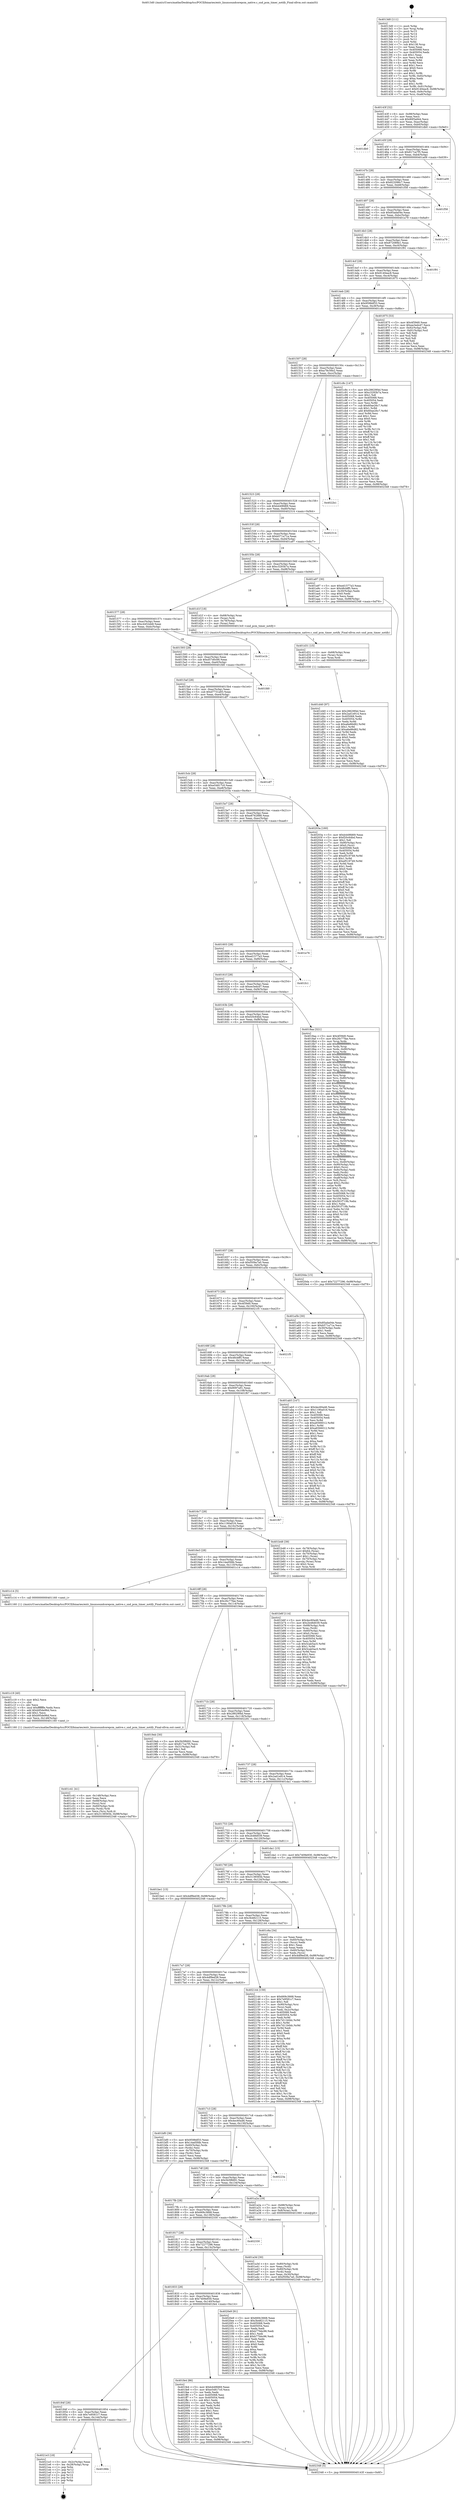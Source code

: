 digraph "0x4013d0" {
  label = "0x4013d0 (/mnt/c/Users/mathe/Desktop/tcc/POCII/binaries/extr_linuxsoundcorepcm_native.c_snd_pcm_timer_notify_Final-ollvm.out::main(0))"
  labelloc = "t"
  node[shape=record]

  Entry [label="",width=0.3,height=0.3,shape=circle,fillcolor=black,style=filled]
  "0x40143f" [label="{
     0x40143f [32]\l
     | [instrs]\l
     &nbsp;&nbsp;0x40143f \<+6\>: mov -0x98(%rbp),%eax\l
     &nbsp;&nbsp;0x401445 \<+2\>: mov %eax,%ecx\l
     &nbsp;&nbsp;0x401447 \<+6\>: sub $0x80f3a944,%ecx\l
     &nbsp;&nbsp;0x40144d \<+6\>: mov %eax,-0xac(%rbp)\l
     &nbsp;&nbsp;0x401453 \<+6\>: mov %ecx,-0xb0(%rbp)\l
     &nbsp;&nbsp;0x401459 \<+6\>: je 0000000000401db0 \<main+0x9e0\>\l
  }"]
  "0x401db0" [label="{
     0x401db0\l
  }", style=dashed]
  "0x40145f" [label="{
     0x40145f [28]\l
     | [instrs]\l
     &nbsp;&nbsp;0x40145f \<+5\>: jmp 0000000000401464 \<main+0x94\>\l
     &nbsp;&nbsp;0x401464 \<+6\>: mov -0xac(%rbp),%eax\l
     &nbsp;&nbsp;0x40146a \<+5\>: sub $0x817ca7f5,%eax\l
     &nbsp;&nbsp;0x40146f \<+6\>: mov %eax,-0xb4(%rbp)\l
     &nbsp;&nbsp;0x401475 \<+6\>: je 0000000000401a09 \<main+0x639\>\l
  }"]
  Exit [label="",width=0.3,height=0.3,shape=circle,fillcolor=black,style=filled,peripheries=2]
  "0x401a09" [label="{
     0x401a09\l
  }", style=dashed]
  "0x40147b" [label="{
     0x40147b [28]\l
     | [instrs]\l
     &nbsp;&nbsp;0x40147b \<+5\>: jmp 0000000000401480 \<main+0xb0\>\l
     &nbsp;&nbsp;0x401480 \<+6\>: mov -0xac(%rbp),%eax\l
     &nbsp;&nbsp;0x401486 \<+5\>: sub $0x822096c7,%eax\l
     &nbsp;&nbsp;0x40148b \<+6\>: mov %eax,-0xb8(%rbp)\l
     &nbsp;&nbsp;0x401491 \<+6\>: je 0000000000401f58 \<main+0xb88\>\l
  }"]
  "0x40186b" [label="{
     0x40186b\l
  }", style=dashed]
  "0x401f58" [label="{
     0x401f58\l
  }", style=dashed]
  "0x401497" [label="{
     0x401497 [28]\l
     | [instrs]\l
     &nbsp;&nbsp;0x401497 \<+5\>: jmp 000000000040149c \<main+0xcc\>\l
     &nbsp;&nbsp;0x40149c \<+6\>: mov -0xac(%rbp),%eax\l
     &nbsp;&nbsp;0x4014a2 \<+5\>: sub $0x85ada04e,%eax\l
     &nbsp;&nbsp;0x4014a7 \<+6\>: mov %eax,-0xbc(%rbp)\l
     &nbsp;&nbsp;0x4014ad \<+6\>: je 0000000000401a79 \<main+0x6a9\>\l
  }"]
  "0x4021e3" [label="{
     0x4021e3 [18]\l
     | [instrs]\l
     &nbsp;&nbsp;0x4021e3 \<+3\>: mov -0x2c(%rbp),%eax\l
     &nbsp;&nbsp;0x4021e6 \<+4\>: lea -0x28(%rbp),%rsp\l
     &nbsp;&nbsp;0x4021ea \<+1\>: pop %rbx\l
     &nbsp;&nbsp;0x4021eb \<+2\>: pop %r12\l
     &nbsp;&nbsp;0x4021ed \<+2\>: pop %r13\l
     &nbsp;&nbsp;0x4021ef \<+2\>: pop %r14\l
     &nbsp;&nbsp;0x4021f1 \<+2\>: pop %r15\l
     &nbsp;&nbsp;0x4021f3 \<+1\>: pop %rbp\l
     &nbsp;&nbsp;0x4021f4 \<+1\>: ret\l
  }"]
  "0x401a79" [label="{
     0x401a79\l
  }", style=dashed]
  "0x4014b3" [label="{
     0x4014b3 [28]\l
     | [instrs]\l
     &nbsp;&nbsp;0x4014b3 \<+5\>: jmp 00000000004014b8 \<main+0xe8\>\l
     &nbsp;&nbsp;0x4014b8 \<+6\>: mov -0xac(%rbp),%eax\l
     &nbsp;&nbsp;0x4014be \<+5\>: sub $0x872089e1,%eax\l
     &nbsp;&nbsp;0x4014c3 \<+6\>: mov %eax,-0xc0(%rbp)\l
     &nbsp;&nbsp;0x4014c9 \<+6\>: je 0000000000401f91 \<main+0xbc1\>\l
  }"]
  "0x40184f" [label="{
     0x40184f [28]\l
     | [instrs]\l
     &nbsp;&nbsp;0x40184f \<+5\>: jmp 0000000000401854 \<main+0x484\>\l
     &nbsp;&nbsp;0x401854 \<+6\>: mov -0xac(%rbp),%eax\l
     &nbsp;&nbsp;0x40185a \<+5\>: sub $0x7e9581c7,%eax\l
     &nbsp;&nbsp;0x40185f \<+6\>: mov %eax,-0x144(%rbp)\l
     &nbsp;&nbsp;0x401865 \<+6\>: je 00000000004021e3 \<main+0xe13\>\l
  }"]
  "0x401f91" [label="{
     0x401f91\l
  }", style=dashed]
  "0x4014cf" [label="{
     0x4014cf [28]\l
     | [instrs]\l
     &nbsp;&nbsp;0x4014cf \<+5\>: jmp 00000000004014d4 \<main+0x104\>\l
     &nbsp;&nbsp;0x4014d4 \<+6\>: mov -0xac(%rbp),%eax\l
     &nbsp;&nbsp;0x4014da \<+5\>: sub $0x9140eac8,%eax\l
     &nbsp;&nbsp;0x4014df \<+6\>: mov %eax,-0xc4(%rbp)\l
     &nbsp;&nbsp;0x4014e5 \<+6\>: je 0000000000401875 \<main+0x4a5\>\l
  }"]
  "0x401fe4" [label="{
     0x401fe4 [86]\l
     | [instrs]\l
     &nbsp;&nbsp;0x401fe4 \<+5\>: mov $0xb449fd69,%eax\l
     &nbsp;&nbsp;0x401fe9 \<+5\>: mov $0xe54817c0,%ecx\l
     &nbsp;&nbsp;0x401fee \<+2\>: xor %edx,%edx\l
     &nbsp;&nbsp;0x401ff0 \<+7\>: mov 0x405068,%esi\l
     &nbsp;&nbsp;0x401ff7 \<+7\>: mov 0x405054,%edi\l
     &nbsp;&nbsp;0x401ffe \<+3\>: sub $0x1,%edx\l
     &nbsp;&nbsp;0x402001 \<+3\>: mov %esi,%r8d\l
     &nbsp;&nbsp;0x402004 \<+3\>: add %edx,%r8d\l
     &nbsp;&nbsp;0x402007 \<+4\>: imul %r8d,%esi\l
     &nbsp;&nbsp;0x40200b \<+3\>: and $0x1,%esi\l
     &nbsp;&nbsp;0x40200e \<+3\>: cmp $0x0,%esi\l
     &nbsp;&nbsp;0x402011 \<+4\>: sete %r9b\l
     &nbsp;&nbsp;0x402015 \<+3\>: cmp $0xa,%edi\l
     &nbsp;&nbsp;0x402018 \<+4\>: setl %r10b\l
     &nbsp;&nbsp;0x40201c \<+3\>: mov %r9b,%r11b\l
     &nbsp;&nbsp;0x40201f \<+3\>: and %r10b,%r11b\l
     &nbsp;&nbsp;0x402022 \<+3\>: xor %r10b,%r9b\l
     &nbsp;&nbsp;0x402025 \<+3\>: or %r9b,%r11b\l
     &nbsp;&nbsp;0x402028 \<+4\>: test $0x1,%r11b\l
     &nbsp;&nbsp;0x40202c \<+3\>: cmovne %ecx,%eax\l
     &nbsp;&nbsp;0x40202f \<+6\>: mov %eax,-0x98(%rbp)\l
     &nbsp;&nbsp;0x402035 \<+5\>: jmp 0000000000402348 \<main+0xf78\>\l
  }"]
  "0x401875" [label="{
     0x401875 [53]\l
     | [instrs]\l
     &nbsp;&nbsp;0x401875 \<+5\>: mov $0x4f39d0,%eax\l
     &nbsp;&nbsp;0x40187a \<+5\>: mov $0xee3edcd7,%ecx\l
     &nbsp;&nbsp;0x40187f \<+6\>: mov -0x92(%rbp),%dl\l
     &nbsp;&nbsp;0x401885 \<+7\>: mov -0x91(%rbp),%sil\l
     &nbsp;&nbsp;0x40188c \<+3\>: mov %dl,%dil\l
     &nbsp;&nbsp;0x40188f \<+3\>: and %sil,%dil\l
     &nbsp;&nbsp;0x401892 \<+3\>: xor %sil,%dl\l
     &nbsp;&nbsp;0x401895 \<+3\>: or %dl,%dil\l
     &nbsp;&nbsp;0x401898 \<+4\>: test $0x1,%dil\l
     &nbsp;&nbsp;0x40189c \<+3\>: cmovne %ecx,%eax\l
     &nbsp;&nbsp;0x40189f \<+6\>: mov %eax,-0x98(%rbp)\l
     &nbsp;&nbsp;0x4018a5 \<+5\>: jmp 0000000000402348 \<main+0xf78\>\l
  }"]
  "0x4014eb" [label="{
     0x4014eb [28]\l
     | [instrs]\l
     &nbsp;&nbsp;0x4014eb \<+5\>: jmp 00000000004014f0 \<main+0x120\>\l
     &nbsp;&nbsp;0x4014f0 \<+6\>: mov -0xac(%rbp),%eax\l
     &nbsp;&nbsp;0x4014f6 \<+5\>: sub $0x9598df33,%eax\l
     &nbsp;&nbsp;0x4014fb \<+6\>: mov %eax,-0xc8(%rbp)\l
     &nbsp;&nbsp;0x401501 \<+6\>: je 0000000000401c8c \<main+0x8bc\>\l
  }"]
  "0x402348" [label="{
     0x402348 [5]\l
     | [instrs]\l
     &nbsp;&nbsp;0x402348 \<+5\>: jmp 000000000040143f \<main+0x6f\>\l
  }"]
  "0x4013d0" [label="{
     0x4013d0 [111]\l
     | [instrs]\l
     &nbsp;&nbsp;0x4013d0 \<+1\>: push %rbp\l
     &nbsp;&nbsp;0x4013d1 \<+3\>: mov %rsp,%rbp\l
     &nbsp;&nbsp;0x4013d4 \<+2\>: push %r15\l
     &nbsp;&nbsp;0x4013d6 \<+2\>: push %r14\l
     &nbsp;&nbsp;0x4013d8 \<+2\>: push %r13\l
     &nbsp;&nbsp;0x4013da \<+2\>: push %r12\l
     &nbsp;&nbsp;0x4013dc \<+1\>: push %rbx\l
     &nbsp;&nbsp;0x4013dd \<+7\>: sub $0x138,%rsp\l
     &nbsp;&nbsp;0x4013e4 \<+2\>: xor %eax,%eax\l
     &nbsp;&nbsp;0x4013e6 \<+7\>: mov 0x405068,%ecx\l
     &nbsp;&nbsp;0x4013ed \<+7\>: mov 0x405054,%edx\l
     &nbsp;&nbsp;0x4013f4 \<+3\>: sub $0x1,%eax\l
     &nbsp;&nbsp;0x4013f7 \<+3\>: mov %ecx,%r8d\l
     &nbsp;&nbsp;0x4013fa \<+3\>: add %eax,%r8d\l
     &nbsp;&nbsp;0x4013fd \<+4\>: imul %r8d,%ecx\l
     &nbsp;&nbsp;0x401401 \<+3\>: and $0x1,%ecx\l
     &nbsp;&nbsp;0x401404 \<+3\>: cmp $0x0,%ecx\l
     &nbsp;&nbsp;0x401407 \<+4\>: sete %r9b\l
     &nbsp;&nbsp;0x40140b \<+4\>: and $0x1,%r9b\l
     &nbsp;&nbsp;0x40140f \<+7\>: mov %r9b,-0x92(%rbp)\l
     &nbsp;&nbsp;0x401416 \<+3\>: cmp $0xa,%edx\l
     &nbsp;&nbsp;0x401419 \<+4\>: setl %r9b\l
     &nbsp;&nbsp;0x40141d \<+4\>: and $0x1,%r9b\l
     &nbsp;&nbsp;0x401421 \<+7\>: mov %r9b,-0x91(%rbp)\l
     &nbsp;&nbsp;0x401428 \<+10\>: movl $0x9140eac8,-0x98(%rbp)\l
     &nbsp;&nbsp;0x401432 \<+6\>: mov %edi,-0x9c(%rbp)\l
     &nbsp;&nbsp;0x401438 \<+7\>: mov %rsi,-0xa8(%rbp)\l
  }"]
  "0x401833" [label="{
     0x401833 [28]\l
     | [instrs]\l
     &nbsp;&nbsp;0x401833 \<+5\>: jmp 0000000000401838 \<main+0x468\>\l
     &nbsp;&nbsp;0x401838 \<+6\>: mov -0xac(%rbp),%eax\l
     &nbsp;&nbsp;0x40183e \<+5\>: sub $0x7409e930,%eax\l
     &nbsp;&nbsp;0x401843 \<+6\>: mov %eax,-0x140(%rbp)\l
     &nbsp;&nbsp;0x401849 \<+6\>: je 0000000000401fe4 \<main+0xc14\>\l
  }"]
  "0x401c8c" [label="{
     0x401c8c [147]\l
     | [instrs]\l
     &nbsp;&nbsp;0x401c8c \<+5\>: mov $0x28629f4d,%eax\l
     &nbsp;&nbsp;0x401c91 \<+5\>: mov $0xc3293b7a,%ecx\l
     &nbsp;&nbsp;0x401c96 \<+2\>: mov $0x1,%dl\l
     &nbsp;&nbsp;0x401c98 \<+7\>: mov 0x405068,%esi\l
     &nbsp;&nbsp;0x401c9f \<+7\>: mov 0x405054,%edi\l
     &nbsp;&nbsp;0x401ca6 \<+3\>: mov %esi,%r8d\l
     &nbsp;&nbsp;0x401ca9 \<+7\>: sub $0x60ae26c7,%r8d\l
     &nbsp;&nbsp;0x401cb0 \<+4\>: sub $0x1,%r8d\l
     &nbsp;&nbsp;0x401cb4 \<+7\>: add $0x60ae26c7,%r8d\l
     &nbsp;&nbsp;0x401cbb \<+4\>: imul %r8d,%esi\l
     &nbsp;&nbsp;0x401cbf \<+3\>: and $0x1,%esi\l
     &nbsp;&nbsp;0x401cc2 \<+3\>: cmp $0x0,%esi\l
     &nbsp;&nbsp;0x401cc5 \<+4\>: sete %r9b\l
     &nbsp;&nbsp;0x401cc9 \<+3\>: cmp $0xa,%edi\l
     &nbsp;&nbsp;0x401ccc \<+4\>: setl %r10b\l
     &nbsp;&nbsp;0x401cd0 \<+3\>: mov %r9b,%r11b\l
     &nbsp;&nbsp;0x401cd3 \<+4\>: xor $0xff,%r11b\l
     &nbsp;&nbsp;0x401cd7 \<+3\>: mov %r10b,%bl\l
     &nbsp;&nbsp;0x401cda \<+3\>: xor $0xff,%bl\l
     &nbsp;&nbsp;0x401cdd \<+3\>: xor $0x1,%dl\l
     &nbsp;&nbsp;0x401ce0 \<+3\>: mov %r11b,%r14b\l
     &nbsp;&nbsp;0x401ce3 \<+4\>: and $0xff,%r14b\l
     &nbsp;&nbsp;0x401ce7 \<+3\>: and %dl,%r9b\l
     &nbsp;&nbsp;0x401cea \<+3\>: mov %bl,%r15b\l
     &nbsp;&nbsp;0x401ced \<+4\>: and $0xff,%r15b\l
     &nbsp;&nbsp;0x401cf1 \<+3\>: and %dl,%r10b\l
     &nbsp;&nbsp;0x401cf4 \<+3\>: or %r9b,%r14b\l
     &nbsp;&nbsp;0x401cf7 \<+3\>: or %r10b,%r15b\l
     &nbsp;&nbsp;0x401cfa \<+3\>: xor %r15b,%r14b\l
     &nbsp;&nbsp;0x401cfd \<+3\>: or %bl,%r11b\l
     &nbsp;&nbsp;0x401d00 \<+4\>: xor $0xff,%r11b\l
     &nbsp;&nbsp;0x401d04 \<+3\>: or $0x1,%dl\l
     &nbsp;&nbsp;0x401d07 \<+3\>: and %dl,%r11b\l
     &nbsp;&nbsp;0x401d0a \<+3\>: or %r11b,%r14b\l
     &nbsp;&nbsp;0x401d0d \<+4\>: test $0x1,%r14b\l
     &nbsp;&nbsp;0x401d11 \<+3\>: cmovne %ecx,%eax\l
     &nbsp;&nbsp;0x401d14 \<+6\>: mov %eax,-0x98(%rbp)\l
     &nbsp;&nbsp;0x401d1a \<+5\>: jmp 0000000000402348 \<main+0xf78\>\l
  }"]
  "0x401507" [label="{
     0x401507 [28]\l
     | [instrs]\l
     &nbsp;&nbsp;0x401507 \<+5\>: jmp 000000000040150c \<main+0x13c\>\l
     &nbsp;&nbsp;0x40150c \<+6\>: mov -0xac(%rbp),%eax\l
     &nbsp;&nbsp;0x401512 \<+5\>: sub $0xa78c56e2,%eax\l
     &nbsp;&nbsp;0x401517 \<+6\>: mov %eax,-0xcc(%rbp)\l
     &nbsp;&nbsp;0x40151d \<+6\>: je 00000000004022b1 \<main+0xee1\>\l
  }"]
  "0x4020e9" [label="{
     0x4020e9 [91]\l
     | [instrs]\l
     &nbsp;&nbsp;0x4020e9 \<+5\>: mov $0x669c3668,%eax\l
     &nbsp;&nbsp;0x4020ee \<+5\>: mov $0x3b482115,%ecx\l
     &nbsp;&nbsp;0x4020f3 \<+7\>: mov 0x405068,%edx\l
     &nbsp;&nbsp;0x4020fa \<+7\>: mov 0x405054,%esi\l
     &nbsp;&nbsp;0x402101 \<+2\>: mov %edx,%edi\l
     &nbsp;&nbsp;0x402103 \<+6\>: sub $0xb77bbc96,%edi\l
     &nbsp;&nbsp;0x402109 \<+3\>: sub $0x1,%edi\l
     &nbsp;&nbsp;0x40210c \<+6\>: add $0xb77bbc96,%edi\l
     &nbsp;&nbsp;0x402112 \<+3\>: imul %edi,%edx\l
     &nbsp;&nbsp;0x402115 \<+3\>: and $0x1,%edx\l
     &nbsp;&nbsp;0x402118 \<+3\>: cmp $0x0,%edx\l
     &nbsp;&nbsp;0x40211b \<+4\>: sete %r8b\l
     &nbsp;&nbsp;0x40211f \<+3\>: cmp $0xa,%esi\l
     &nbsp;&nbsp;0x402122 \<+4\>: setl %r9b\l
     &nbsp;&nbsp;0x402126 \<+3\>: mov %r8b,%r10b\l
     &nbsp;&nbsp;0x402129 \<+3\>: and %r9b,%r10b\l
     &nbsp;&nbsp;0x40212c \<+3\>: xor %r9b,%r8b\l
     &nbsp;&nbsp;0x40212f \<+3\>: or %r8b,%r10b\l
     &nbsp;&nbsp;0x402132 \<+4\>: test $0x1,%r10b\l
     &nbsp;&nbsp;0x402136 \<+3\>: cmovne %ecx,%eax\l
     &nbsp;&nbsp;0x402139 \<+6\>: mov %eax,-0x98(%rbp)\l
     &nbsp;&nbsp;0x40213f \<+5\>: jmp 0000000000402348 \<main+0xf78\>\l
  }"]
  "0x4022b1" [label="{
     0x4022b1\l
  }", style=dashed]
  "0x401523" [label="{
     0x401523 [28]\l
     | [instrs]\l
     &nbsp;&nbsp;0x401523 \<+5\>: jmp 0000000000401528 \<main+0x158\>\l
     &nbsp;&nbsp;0x401528 \<+6\>: mov -0xac(%rbp),%eax\l
     &nbsp;&nbsp;0x40152e \<+5\>: sub $0xb449fd69,%eax\l
     &nbsp;&nbsp;0x401533 \<+6\>: mov %eax,-0xd0(%rbp)\l
     &nbsp;&nbsp;0x401539 \<+6\>: je 0000000000402314 \<main+0xf44\>\l
  }"]
  "0x401817" [label="{
     0x401817 [28]\l
     | [instrs]\l
     &nbsp;&nbsp;0x401817 \<+5\>: jmp 000000000040181c \<main+0x44c\>\l
     &nbsp;&nbsp;0x40181c \<+6\>: mov -0xac(%rbp),%eax\l
     &nbsp;&nbsp;0x401822 \<+5\>: sub $0x72277296,%eax\l
     &nbsp;&nbsp;0x401827 \<+6\>: mov %eax,-0x13c(%rbp)\l
     &nbsp;&nbsp;0x40182d \<+6\>: je 00000000004020e9 \<main+0xd19\>\l
  }"]
  "0x402314" [label="{
     0x402314\l
  }", style=dashed]
  "0x40153f" [label="{
     0x40153f [28]\l
     | [instrs]\l
     &nbsp;&nbsp;0x40153f \<+5\>: jmp 0000000000401544 \<main+0x174\>\l
     &nbsp;&nbsp;0x401544 \<+6\>: mov -0xac(%rbp),%eax\l
     &nbsp;&nbsp;0x40154a \<+5\>: sub $0xb571a71a,%eax\l
     &nbsp;&nbsp;0x40154f \<+6\>: mov %eax,-0xd4(%rbp)\l
     &nbsp;&nbsp;0x401555 \<+6\>: je 0000000000401a97 \<main+0x6c7\>\l
  }"]
  "0x402330" [label="{
     0x402330\l
  }", style=dashed]
  "0x401a97" [label="{
     0x401a97 [30]\l
     | [instrs]\l
     &nbsp;&nbsp;0x401a97 \<+5\>: mov $0xed1577a3,%eax\l
     &nbsp;&nbsp;0x401a9c \<+5\>: mov $0x48cbff5,%ecx\l
     &nbsp;&nbsp;0x401aa1 \<+3\>: mov -0x30(%rbp),%edx\l
     &nbsp;&nbsp;0x401aa4 \<+3\>: cmp $0x0,%edx\l
     &nbsp;&nbsp;0x401aa7 \<+3\>: cmove %ecx,%eax\l
     &nbsp;&nbsp;0x401aaa \<+6\>: mov %eax,-0x98(%rbp)\l
     &nbsp;&nbsp;0x401ab0 \<+5\>: jmp 0000000000402348 \<main+0xf78\>\l
  }"]
  "0x40155b" [label="{
     0x40155b [28]\l
     | [instrs]\l
     &nbsp;&nbsp;0x40155b \<+5\>: jmp 0000000000401560 \<main+0x190\>\l
     &nbsp;&nbsp;0x401560 \<+6\>: mov -0xac(%rbp),%eax\l
     &nbsp;&nbsp;0x401566 \<+5\>: sub $0xc3293b7a,%eax\l
     &nbsp;&nbsp;0x40156b \<+6\>: mov %eax,-0xd8(%rbp)\l
     &nbsp;&nbsp;0x401571 \<+6\>: je 0000000000401d1f \<main+0x94f\>\l
  }"]
  "0x401d40" [label="{
     0x401d40 [97]\l
     | [instrs]\l
     &nbsp;&nbsp;0x401d40 \<+5\>: mov $0x28629f4d,%esi\l
     &nbsp;&nbsp;0x401d45 \<+5\>: mov $0x2ad1e914,%ecx\l
     &nbsp;&nbsp;0x401d4a \<+7\>: mov 0x405068,%edx\l
     &nbsp;&nbsp;0x401d51 \<+8\>: mov 0x405054,%r8d\l
     &nbsp;&nbsp;0x401d59 \<+3\>: mov %edx,%r9d\l
     &nbsp;&nbsp;0x401d5c \<+7\>: sub $0xa6e86d82,%r9d\l
     &nbsp;&nbsp;0x401d63 \<+4\>: sub $0x1,%r9d\l
     &nbsp;&nbsp;0x401d67 \<+7\>: add $0xa6e86d82,%r9d\l
     &nbsp;&nbsp;0x401d6e \<+4\>: imul %r9d,%edx\l
     &nbsp;&nbsp;0x401d72 \<+3\>: and $0x1,%edx\l
     &nbsp;&nbsp;0x401d75 \<+3\>: cmp $0x0,%edx\l
     &nbsp;&nbsp;0x401d78 \<+4\>: sete %r10b\l
     &nbsp;&nbsp;0x401d7c \<+4\>: cmp $0xa,%r8d\l
     &nbsp;&nbsp;0x401d80 \<+4\>: setl %r11b\l
     &nbsp;&nbsp;0x401d84 \<+3\>: mov %r10b,%bl\l
     &nbsp;&nbsp;0x401d87 \<+3\>: and %r11b,%bl\l
     &nbsp;&nbsp;0x401d8a \<+3\>: xor %r11b,%r10b\l
     &nbsp;&nbsp;0x401d8d \<+3\>: or %r10b,%bl\l
     &nbsp;&nbsp;0x401d90 \<+3\>: test $0x1,%bl\l
     &nbsp;&nbsp;0x401d93 \<+3\>: cmovne %ecx,%esi\l
     &nbsp;&nbsp;0x401d96 \<+6\>: mov %esi,-0x98(%rbp)\l
     &nbsp;&nbsp;0x401d9c \<+5\>: jmp 0000000000402348 \<main+0xf78\>\l
  }"]
  "0x401d1f" [label="{
     0x401d1f [18]\l
     | [instrs]\l
     &nbsp;&nbsp;0x401d1f \<+4\>: mov -0x68(%rbp),%rax\l
     &nbsp;&nbsp;0x401d23 \<+3\>: mov (%rax),%rdi\l
     &nbsp;&nbsp;0x401d26 \<+4\>: mov -0x78(%rbp),%rax\l
     &nbsp;&nbsp;0x401d2a \<+2\>: mov (%rax),%esi\l
     &nbsp;&nbsp;0x401d2c \<+5\>: call 00000000004013c0 \<snd_pcm_timer_notify\>\l
     | [calls]\l
     &nbsp;&nbsp;0x4013c0 \{1\} (/mnt/c/Users/mathe/Desktop/tcc/POCII/binaries/extr_linuxsoundcorepcm_native.c_snd_pcm_timer_notify_Final-ollvm.out::snd_pcm_timer_notify)\l
  }"]
  "0x401577" [label="{
     0x401577 [28]\l
     | [instrs]\l
     &nbsp;&nbsp;0x401577 \<+5\>: jmp 000000000040157c \<main+0x1ac\>\l
     &nbsp;&nbsp;0x40157c \<+6\>: mov -0xac(%rbp),%eax\l
     &nbsp;&nbsp;0x401582 \<+5\>: sub $0xc4452eb8,%eax\l
     &nbsp;&nbsp;0x401587 \<+6\>: mov %eax,-0xdc(%rbp)\l
     &nbsp;&nbsp;0x40158d \<+6\>: je 0000000000401e1b \<main+0xa4b\>\l
  }"]
  "0x401d31" [label="{
     0x401d31 [15]\l
     | [instrs]\l
     &nbsp;&nbsp;0x401d31 \<+4\>: mov -0x68(%rbp),%rax\l
     &nbsp;&nbsp;0x401d35 \<+3\>: mov (%rax),%rax\l
     &nbsp;&nbsp;0x401d38 \<+3\>: mov %rax,%rdi\l
     &nbsp;&nbsp;0x401d3b \<+5\>: call 0000000000401030 \<free@plt\>\l
     | [calls]\l
     &nbsp;&nbsp;0x401030 \{1\} (unknown)\l
  }"]
  "0x401e1b" [label="{
     0x401e1b\l
  }", style=dashed]
  "0x401593" [label="{
     0x401593 [28]\l
     | [instrs]\l
     &nbsp;&nbsp;0x401593 \<+5\>: jmp 0000000000401598 \<main+0x1c8\>\l
     &nbsp;&nbsp;0x401598 \<+6\>: mov -0xac(%rbp),%eax\l
     &nbsp;&nbsp;0x40159e \<+5\>: sub $0xd57d0c66,%eax\l
     &nbsp;&nbsp;0x4015a3 \<+6\>: mov %eax,-0xe0(%rbp)\l
     &nbsp;&nbsp;0x4015a9 \<+6\>: je 0000000000401fd0 \<main+0xc00\>\l
  }"]
  "0x401c41" [label="{
     0x401c41 [41]\l
     | [instrs]\l
     &nbsp;&nbsp;0x401c41 \<+6\>: mov -0x148(%rbp),%ecx\l
     &nbsp;&nbsp;0x401c47 \<+3\>: imul %eax,%ecx\l
     &nbsp;&nbsp;0x401c4a \<+4\>: mov -0x68(%rbp),%rsi\l
     &nbsp;&nbsp;0x401c4e \<+3\>: mov (%rsi),%rsi\l
     &nbsp;&nbsp;0x401c51 \<+4\>: mov -0x60(%rbp),%rdi\l
     &nbsp;&nbsp;0x401c55 \<+3\>: movslq (%rdi),%rdi\l
     &nbsp;&nbsp;0x401c58 \<+3\>: mov %ecx,(%rsi,%rdi,4)\l
     &nbsp;&nbsp;0x401c5b \<+10\>: movl $0x3138565b,-0x98(%rbp)\l
     &nbsp;&nbsp;0x401c65 \<+5\>: jmp 0000000000402348 \<main+0xf78\>\l
  }"]
  "0x401fd0" [label="{
     0x401fd0\l
  }", style=dashed]
  "0x4015af" [label="{
     0x4015af [28]\l
     | [instrs]\l
     &nbsp;&nbsp;0x4015af \<+5\>: jmp 00000000004015b4 \<main+0x1e4\>\l
     &nbsp;&nbsp;0x4015b4 \<+6\>: mov -0xac(%rbp),%eax\l
     &nbsp;&nbsp;0x4015ba \<+5\>: sub $0xd7731a93,%eax\l
     &nbsp;&nbsp;0x4015bf \<+6\>: mov %eax,-0xe4(%rbp)\l
     &nbsp;&nbsp;0x4015c5 \<+6\>: je 0000000000401df7 \<main+0xa27\>\l
  }"]
  "0x401c19" [label="{
     0x401c19 [40]\l
     | [instrs]\l
     &nbsp;&nbsp;0x401c19 \<+5\>: mov $0x2,%ecx\l
     &nbsp;&nbsp;0x401c1e \<+1\>: cltd\l
     &nbsp;&nbsp;0x401c1f \<+2\>: idiv %ecx\l
     &nbsp;&nbsp;0x401c21 \<+6\>: imul $0xfffffffe,%edx,%ecx\l
     &nbsp;&nbsp;0x401c27 \<+6\>: add $0xb95de96d,%ecx\l
     &nbsp;&nbsp;0x401c2d \<+3\>: add $0x1,%ecx\l
     &nbsp;&nbsp;0x401c30 \<+6\>: sub $0xb95de96d,%ecx\l
     &nbsp;&nbsp;0x401c36 \<+6\>: mov %ecx,-0x148(%rbp)\l
     &nbsp;&nbsp;0x401c3c \<+5\>: call 0000000000401160 \<next_i\>\l
     | [calls]\l
     &nbsp;&nbsp;0x401160 \{1\} (/mnt/c/Users/mathe/Desktop/tcc/POCII/binaries/extr_linuxsoundcorepcm_native.c_snd_pcm_timer_notify_Final-ollvm.out::next_i)\l
  }"]
  "0x401df7" [label="{
     0x401df7\l
  }", style=dashed]
  "0x4015cb" [label="{
     0x4015cb [28]\l
     | [instrs]\l
     &nbsp;&nbsp;0x4015cb \<+5\>: jmp 00000000004015d0 \<main+0x200\>\l
     &nbsp;&nbsp;0x4015d0 \<+6\>: mov -0xac(%rbp),%eax\l
     &nbsp;&nbsp;0x4015d6 \<+5\>: sub $0xe54817c0,%eax\l
     &nbsp;&nbsp;0x4015db \<+6\>: mov %eax,-0xe8(%rbp)\l
     &nbsp;&nbsp;0x4015e1 \<+6\>: je 000000000040203a \<main+0xc6a\>\l
  }"]
  "0x401b6f" [label="{
     0x401b6f [114]\l
     | [instrs]\l
     &nbsp;&nbsp;0x401b6f \<+5\>: mov $0x4ec60a46,%ecx\l
     &nbsp;&nbsp;0x401b74 \<+5\>: mov $0x2b48d039,%edx\l
     &nbsp;&nbsp;0x401b79 \<+4\>: mov -0x68(%rbp),%rdi\l
     &nbsp;&nbsp;0x401b7d \<+3\>: mov %rax,(%rdi)\l
     &nbsp;&nbsp;0x401b80 \<+4\>: mov -0x60(%rbp),%rax\l
     &nbsp;&nbsp;0x401b84 \<+6\>: movl $0x0,(%rax)\l
     &nbsp;&nbsp;0x401b8a \<+7\>: mov 0x405068,%esi\l
     &nbsp;&nbsp;0x401b91 \<+8\>: mov 0x405054,%r8d\l
     &nbsp;&nbsp;0x401b99 \<+3\>: mov %esi,%r9d\l
     &nbsp;&nbsp;0x401b9c \<+7\>: sub $0x5cab5ac5,%r9d\l
     &nbsp;&nbsp;0x401ba3 \<+4\>: sub $0x1,%r9d\l
     &nbsp;&nbsp;0x401ba7 \<+7\>: add $0x5cab5ac5,%r9d\l
     &nbsp;&nbsp;0x401bae \<+4\>: imul %r9d,%esi\l
     &nbsp;&nbsp;0x401bb2 \<+3\>: and $0x1,%esi\l
     &nbsp;&nbsp;0x401bb5 \<+3\>: cmp $0x0,%esi\l
     &nbsp;&nbsp;0x401bb8 \<+4\>: sete %r10b\l
     &nbsp;&nbsp;0x401bbc \<+4\>: cmp $0xa,%r8d\l
     &nbsp;&nbsp;0x401bc0 \<+4\>: setl %r11b\l
     &nbsp;&nbsp;0x401bc4 \<+3\>: mov %r10b,%bl\l
     &nbsp;&nbsp;0x401bc7 \<+3\>: and %r11b,%bl\l
     &nbsp;&nbsp;0x401bca \<+3\>: xor %r11b,%r10b\l
     &nbsp;&nbsp;0x401bcd \<+3\>: or %r10b,%bl\l
     &nbsp;&nbsp;0x401bd0 \<+3\>: test $0x1,%bl\l
     &nbsp;&nbsp;0x401bd3 \<+3\>: cmovne %edx,%ecx\l
     &nbsp;&nbsp;0x401bd6 \<+6\>: mov %ecx,-0x98(%rbp)\l
     &nbsp;&nbsp;0x401bdc \<+5\>: jmp 0000000000402348 \<main+0xf78\>\l
  }"]
  "0x40203a" [label="{
     0x40203a [160]\l
     | [instrs]\l
     &nbsp;&nbsp;0x40203a \<+5\>: mov $0xb449fd69,%eax\l
     &nbsp;&nbsp;0x40203f \<+5\>: mov $0xf20c64bd,%ecx\l
     &nbsp;&nbsp;0x402044 \<+2\>: mov $0x1,%dl\l
     &nbsp;&nbsp;0x402046 \<+7\>: mov -0x90(%rbp),%rsi\l
     &nbsp;&nbsp;0x40204d \<+6\>: movl $0x0,(%rsi)\l
     &nbsp;&nbsp;0x402053 \<+7\>: mov 0x405068,%edi\l
     &nbsp;&nbsp;0x40205a \<+8\>: mov 0x405054,%r8d\l
     &nbsp;&nbsp;0x402062 \<+3\>: mov %edi,%r9d\l
     &nbsp;&nbsp;0x402065 \<+7\>: add $0xef519749,%r9d\l
     &nbsp;&nbsp;0x40206c \<+4\>: sub $0x1,%r9d\l
     &nbsp;&nbsp;0x402070 \<+7\>: sub $0xef519749,%r9d\l
     &nbsp;&nbsp;0x402077 \<+4\>: imul %r9d,%edi\l
     &nbsp;&nbsp;0x40207b \<+3\>: and $0x1,%edi\l
     &nbsp;&nbsp;0x40207e \<+3\>: cmp $0x0,%edi\l
     &nbsp;&nbsp;0x402081 \<+4\>: sete %r10b\l
     &nbsp;&nbsp;0x402085 \<+4\>: cmp $0xa,%r8d\l
     &nbsp;&nbsp;0x402089 \<+4\>: setl %r11b\l
     &nbsp;&nbsp;0x40208d \<+3\>: mov %r10b,%bl\l
     &nbsp;&nbsp;0x402090 \<+3\>: xor $0xff,%bl\l
     &nbsp;&nbsp;0x402093 \<+3\>: mov %r11b,%r14b\l
     &nbsp;&nbsp;0x402096 \<+4\>: xor $0xff,%r14b\l
     &nbsp;&nbsp;0x40209a \<+3\>: xor $0x0,%dl\l
     &nbsp;&nbsp;0x40209d \<+3\>: mov %bl,%r15b\l
     &nbsp;&nbsp;0x4020a0 \<+4\>: and $0x0,%r15b\l
     &nbsp;&nbsp;0x4020a4 \<+3\>: and %dl,%r10b\l
     &nbsp;&nbsp;0x4020a7 \<+3\>: mov %r14b,%r12b\l
     &nbsp;&nbsp;0x4020aa \<+4\>: and $0x0,%r12b\l
     &nbsp;&nbsp;0x4020ae \<+3\>: and %dl,%r11b\l
     &nbsp;&nbsp;0x4020b1 \<+3\>: or %r10b,%r15b\l
     &nbsp;&nbsp;0x4020b4 \<+3\>: or %r11b,%r12b\l
     &nbsp;&nbsp;0x4020b7 \<+3\>: xor %r12b,%r15b\l
     &nbsp;&nbsp;0x4020ba \<+3\>: or %r14b,%bl\l
     &nbsp;&nbsp;0x4020bd \<+3\>: xor $0xff,%bl\l
     &nbsp;&nbsp;0x4020c0 \<+3\>: or $0x0,%dl\l
     &nbsp;&nbsp;0x4020c3 \<+2\>: and %dl,%bl\l
     &nbsp;&nbsp;0x4020c5 \<+3\>: or %bl,%r15b\l
     &nbsp;&nbsp;0x4020c8 \<+4\>: test $0x1,%r15b\l
     &nbsp;&nbsp;0x4020cc \<+3\>: cmovne %ecx,%eax\l
     &nbsp;&nbsp;0x4020cf \<+6\>: mov %eax,-0x98(%rbp)\l
     &nbsp;&nbsp;0x4020d5 \<+5\>: jmp 0000000000402348 \<main+0xf78\>\l
  }"]
  "0x4015e7" [label="{
     0x4015e7 [28]\l
     | [instrs]\l
     &nbsp;&nbsp;0x4015e7 \<+5\>: jmp 00000000004015ec \<main+0x21c\>\l
     &nbsp;&nbsp;0x4015ec \<+6\>: mov -0xac(%rbp),%eax\l
     &nbsp;&nbsp;0x4015f2 \<+5\>: sub $0xe8762888,%eax\l
     &nbsp;&nbsp;0x4015f7 \<+6\>: mov %eax,-0xec(%rbp)\l
     &nbsp;&nbsp;0x4015fd \<+6\>: je 0000000000401e76 \<main+0xaa6\>\l
  }"]
  "0x401a3d" [label="{
     0x401a3d [30]\l
     | [instrs]\l
     &nbsp;&nbsp;0x401a3d \<+4\>: mov -0x80(%rbp),%rdi\l
     &nbsp;&nbsp;0x401a41 \<+2\>: mov %eax,(%rdi)\l
     &nbsp;&nbsp;0x401a43 \<+4\>: mov -0x80(%rbp),%rdi\l
     &nbsp;&nbsp;0x401a47 \<+2\>: mov (%rdi),%eax\l
     &nbsp;&nbsp;0x401a49 \<+3\>: mov %eax,-0x30(%rbp)\l
     &nbsp;&nbsp;0x401a4c \<+10\>: movl $0xf509a7a0,-0x98(%rbp)\l
     &nbsp;&nbsp;0x401a56 \<+5\>: jmp 0000000000402348 \<main+0xf78\>\l
  }"]
  "0x401e76" [label="{
     0x401e76\l
  }", style=dashed]
  "0x401603" [label="{
     0x401603 [28]\l
     | [instrs]\l
     &nbsp;&nbsp;0x401603 \<+5\>: jmp 0000000000401608 \<main+0x238\>\l
     &nbsp;&nbsp;0x401608 \<+6\>: mov -0xac(%rbp),%eax\l
     &nbsp;&nbsp;0x40160e \<+5\>: sub $0xed1577a3,%eax\l
     &nbsp;&nbsp;0x401613 \<+6\>: mov %eax,-0xf0(%rbp)\l
     &nbsp;&nbsp;0x401619 \<+6\>: je 0000000000401fc1 \<main+0xbf1\>\l
  }"]
  "0x4017fb" [label="{
     0x4017fb [28]\l
     | [instrs]\l
     &nbsp;&nbsp;0x4017fb \<+5\>: jmp 0000000000401800 \<main+0x430\>\l
     &nbsp;&nbsp;0x401800 \<+6\>: mov -0xac(%rbp),%eax\l
     &nbsp;&nbsp;0x401806 \<+5\>: sub $0x669c3668,%eax\l
     &nbsp;&nbsp;0x40180b \<+6\>: mov %eax,-0x138(%rbp)\l
     &nbsp;&nbsp;0x401811 \<+6\>: je 0000000000402330 \<main+0xf60\>\l
  }"]
  "0x401fc1" [label="{
     0x401fc1\l
  }", style=dashed]
  "0x40161f" [label="{
     0x40161f [28]\l
     | [instrs]\l
     &nbsp;&nbsp;0x40161f \<+5\>: jmp 0000000000401624 \<main+0x254\>\l
     &nbsp;&nbsp;0x401624 \<+6\>: mov -0xac(%rbp),%eax\l
     &nbsp;&nbsp;0x40162a \<+5\>: sub $0xee3edcd7,%eax\l
     &nbsp;&nbsp;0x40162f \<+6\>: mov %eax,-0xf4(%rbp)\l
     &nbsp;&nbsp;0x401635 \<+6\>: je 00000000004018aa \<main+0x4da\>\l
  }"]
  "0x401a2a" [label="{
     0x401a2a [19]\l
     | [instrs]\l
     &nbsp;&nbsp;0x401a2a \<+7\>: mov -0x88(%rbp),%rax\l
     &nbsp;&nbsp;0x401a31 \<+3\>: mov (%rax),%rax\l
     &nbsp;&nbsp;0x401a34 \<+4\>: mov 0x8(%rax),%rdi\l
     &nbsp;&nbsp;0x401a38 \<+5\>: call 0000000000401060 \<atoi@plt\>\l
     | [calls]\l
     &nbsp;&nbsp;0x401060 \{1\} (unknown)\l
  }"]
  "0x4018aa" [label="{
     0x4018aa [321]\l
     | [instrs]\l
     &nbsp;&nbsp;0x4018aa \<+5\>: mov $0x4f39d0,%eax\l
     &nbsp;&nbsp;0x4018af \<+5\>: mov $0x26c77fae,%ecx\l
     &nbsp;&nbsp;0x4018b4 \<+3\>: mov %rsp,%rdx\l
     &nbsp;&nbsp;0x4018b7 \<+4\>: add $0xfffffffffffffff0,%rdx\l
     &nbsp;&nbsp;0x4018bb \<+3\>: mov %rdx,%rsp\l
     &nbsp;&nbsp;0x4018be \<+7\>: mov %rdx,-0x90(%rbp)\l
     &nbsp;&nbsp;0x4018c5 \<+3\>: mov %rsp,%rdx\l
     &nbsp;&nbsp;0x4018c8 \<+4\>: add $0xfffffffffffffff0,%rdx\l
     &nbsp;&nbsp;0x4018cc \<+3\>: mov %rdx,%rsp\l
     &nbsp;&nbsp;0x4018cf \<+3\>: mov %rsp,%rsi\l
     &nbsp;&nbsp;0x4018d2 \<+4\>: add $0xfffffffffffffff0,%rsi\l
     &nbsp;&nbsp;0x4018d6 \<+3\>: mov %rsi,%rsp\l
     &nbsp;&nbsp;0x4018d9 \<+7\>: mov %rsi,-0x88(%rbp)\l
     &nbsp;&nbsp;0x4018e0 \<+3\>: mov %rsp,%rsi\l
     &nbsp;&nbsp;0x4018e3 \<+4\>: add $0xfffffffffffffff0,%rsi\l
     &nbsp;&nbsp;0x4018e7 \<+3\>: mov %rsi,%rsp\l
     &nbsp;&nbsp;0x4018ea \<+4\>: mov %rsi,-0x80(%rbp)\l
     &nbsp;&nbsp;0x4018ee \<+3\>: mov %rsp,%rsi\l
     &nbsp;&nbsp;0x4018f1 \<+4\>: add $0xfffffffffffffff0,%rsi\l
     &nbsp;&nbsp;0x4018f5 \<+3\>: mov %rsi,%rsp\l
     &nbsp;&nbsp;0x4018f8 \<+4\>: mov %rsi,-0x78(%rbp)\l
     &nbsp;&nbsp;0x4018fc \<+3\>: mov %rsp,%rsi\l
     &nbsp;&nbsp;0x4018ff \<+4\>: add $0xfffffffffffffff0,%rsi\l
     &nbsp;&nbsp;0x401903 \<+3\>: mov %rsi,%rsp\l
     &nbsp;&nbsp;0x401906 \<+4\>: mov %rsi,-0x70(%rbp)\l
     &nbsp;&nbsp;0x40190a \<+3\>: mov %rsp,%rsi\l
     &nbsp;&nbsp;0x40190d \<+4\>: add $0xfffffffffffffff0,%rsi\l
     &nbsp;&nbsp;0x401911 \<+3\>: mov %rsi,%rsp\l
     &nbsp;&nbsp;0x401914 \<+4\>: mov %rsi,-0x68(%rbp)\l
     &nbsp;&nbsp;0x401918 \<+3\>: mov %rsp,%rsi\l
     &nbsp;&nbsp;0x40191b \<+4\>: add $0xfffffffffffffff0,%rsi\l
     &nbsp;&nbsp;0x40191f \<+3\>: mov %rsi,%rsp\l
     &nbsp;&nbsp;0x401922 \<+4\>: mov %rsi,-0x60(%rbp)\l
     &nbsp;&nbsp;0x401926 \<+3\>: mov %rsp,%rsi\l
     &nbsp;&nbsp;0x401929 \<+4\>: add $0xfffffffffffffff0,%rsi\l
     &nbsp;&nbsp;0x40192d \<+3\>: mov %rsi,%rsp\l
     &nbsp;&nbsp;0x401930 \<+4\>: mov %rsi,-0x58(%rbp)\l
     &nbsp;&nbsp;0x401934 \<+3\>: mov %rsp,%rsi\l
     &nbsp;&nbsp;0x401937 \<+4\>: add $0xfffffffffffffff0,%rsi\l
     &nbsp;&nbsp;0x40193b \<+3\>: mov %rsi,%rsp\l
     &nbsp;&nbsp;0x40193e \<+4\>: mov %rsi,-0x50(%rbp)\l
     &nbsp;&nbsp;0x401942 \<+3\>: mov %rsp,%rsi\l
     &nbsp;&nbsp;0x401945 \<+4\>: add $0xfffffffffffffff0,%rsi\l
     &nbsp;&nbsp;0x401949 \<+3\>: mov %rsi,%rsp\l
     &nbsp;&nbsp;0x40194c \<+4\>: mov %rsi,-0x48(%rbp)\l
     &nbsp;&nbsp;0x401950 \<+3\>: mov %rsp,%rsi\l
     &nbsp;&nbsp;0x401953 \<+4\>: add $0xfffffffffffffff0,%rsi\l
     &nbsp;&nbsp;0x401957 \<+3\>: mov %rsi,%rsp\l
     &nbsp;&nbsp;0x40195a \<+4\>: mov %rsi,-0x40(%rbp)\l
     &nbsp;&nbsp;0x40195e \<+7\>: mov -0x90(%rbp),%rsi\l
     &nbsp;&nbsp;0x401965 \<+6\>: movl $0x0,(%rsi)\l
     &nbsp;&nbsp;0x40196b \<+6\>: mov -0x9c(%rbp),%edi\l
     &nbsp;&nbsp;0x401971 \<+2\>: mov %edi,(%rdx)\l
     &nbsp;&nbsp;0x401973 \<+7\>: mov -0x88(%rbp),%rsi\l
     &nbsp;&nbsp;0x40197a \<+7\>: mov -0xa8(%rbp),%r8\l
     &nbsp;&nbsp;0x401981 \<+3\>: mov %r8,(%rsi)\l
     &nbsp;&nbsp;0x401984 \<+3\>: cmpl $0x2,(%rdx)\l
     &nbsp;&nbsp;0x401987 \<+4\>: setne %r9b\l
     &nbsp;&nbsp;0x40198b \<+4\>: and $0x1,%r9b\l
     &nbsp;&nbsp;0x40198f \<+4\>: mov %r9b,-0x31(%rbp)\l
     &nbsp;&nbsp;0x401993 \<+8\>: mov 0x405068,%r10d\l
     &nbsp;&nbsp;0x40199b \<+8\>: mov 0x405054,%r11d\l
     &nbsp;&nbsp;0x4019a3 \<+3\>: mov %r10d,%ebx\l
     &nbsp;&nbsp;0x4019a6 \<+6\>: add $0x591f719b,%ebx\l
     &nbsp;&nbsp;0x4019ac \<+3\>: sub $0x1,%ebx\l
     &nbsp;&nbsp;0x4019af \<+6\>: sub $0x591f719b,%ebx\l
     &nbsp;&nbsp;0x4019b5 \<+4\>: imul %ebx,%r10d\l
     &nbsp;&nbsp;0x4019b9 \<+4\>: and $0x1,%r10d\l
     &nbsp;&nbsp;0x4019bd \<+4\>: cmp $0x0,%r10d\l
     &nbsp;&nbsp;0x4019c1 \<+4\>: sete %r9b\l
     &nbsp;&nbsp;0x4019c5 \<+4\>: cmp $0xa,%r11d\l
     &nbsp;&nbsp;0x4019c9 \<+4\>: setl %r14b\l
     &nbsp;&nbsp;0x4019cd \<+3\>: mov %r9b,%r15b\l
     &nbsp;&nbsp;0x4019d0 \<+3\>: and %r14b,%r15b\l
     &nbsp;&nbsp;0x4019d3 \<+3\>: xor %r14b,%r9b\l
     &nbsp;&nbsp;0x4019d6 \<+3\>: or %r9b,%r15b\l
     &nbsp;&nbsp;0x4019d9 \<+4\>: test $0x1,%r15b\l
     &nbsp;&nbsp;0x4019dd \<+3\>: cmovne %ecx,%eax\l
     &nbsp;&nbsp;0x4019e0 \<+6\>: mov %eax,-0x98(%rbp)\l
     &nbsp;&nbsp;0x4019e6 \<+5\>: jmp 0000000000402348 \<main+0xf78\>\l
  }"]
  "0x40163b" [label="{
     0x40163b [28]\l
     | [instrs]\l
     &nbsp;&nbsp;0x40163b \<+5\>: jmp 0000000000401640 \<main+0x270\>\l
     &nbsp;&nbsp;0x401640 \<+6\>: mov -0xac(%rbp),%eax\l
     &nbsp;&nbsp;0x401646 \<+5\>: sub $0xf20c64bd,%eax\l
     &nbsp;&nbsp;0x40164b \<+6\>: mov %eax,-0xf8(%rbp)\l
     &nbsp;&nbsp;0x401651 \<+6\>: je 00000000004020da \<main+0xd0a\>\l
  }"]
  "0x4017df" [label="{
     0x4017df [28]\l
     | [instrs]\l
     &nbsp;&nbsp;0x4017df \<+5\>: jmp 00000000004017e4 \<main+0x414\>\l
     &nbsp;&nbsp;0x4017e4 \<+6\>: mov -0xac(%rbp),%eax\l
     &nbsp;&nbsp;0x4017ea \<+5\>: sub $0x5b5f6691,%eax\l
     &nbsp;&nbsp;0x4017ef \<+6\>: mov %eax,-0x134(%rbp)\l
     &nbsp;&nbsp;0x4017f5 \<+6\>: je 0000000000401a2a \<main+0x65a\>\l
  }"]
  "0x40223a" [label="{
     0x40223a\l
  }", style=dashed]
  "0x4020da" [label="{
     0x4020da [15]\l
     | [instrs]\l
     &nbsp;&nbsp;0x4020da \<+10\>: movl $0x72277296,-0x98(%rbp)\l
     &nbsp;&nbsp;0x4020e4 \<+5\>: jmp 0000000000402348 \<main+0xf78\>\l
  }"]
  "0x401657" [label="{
     0x401657 [28]\l
     | [instrs]\l
     &nbsp;&nbsp;0x401657 \<+5\>: jmp 000000000040165c \<main+0x28c\>\l
     &nbsp;&nbsp;0x40165c \<+6\>: mov -0xac(%rbp),%eax\l
     &nbsp;&nbsp;0x401662 \<+5\>: sub $0xf509a7a0,%eax\l
     &nbsp;&nbsp;0x401667 \<+6\>: mov %eax,-0xfc(%rbp)\l
     &nbsp;&nbsp;0x40166d \<+6\>: je 0000000000401a5b \<main+0x68b\>\l
  }"]
  "0x4017c3" [label="{
     0x4017c3 [28]\l
     | [instrs]\l
     &nbsp;&nbsp;0x4017c3 \<+5\>: jmp 00000000004017c8 \<main+0x3f8\>\l
     &nbsp;&nbsp;0x4017c8 \<+6\>: mov -0xac(%rbp),%eax\l
     &nbsp;&nbsp;0x4017ce \<+5\>: sub $0x4ec60a46,%eax\l
     &nbsp;&nbsp;0x4017d3 \<+6\>: mov %eax,-0x130(%rbp)\l
     &nbsp;&nbsp;0x4017d9 \<+6\>: je 000000000040223a \<main+0xe6a\>\l
  }"]
  "0x401a5b" [label="{
     0x401a5b [30]\l
     | [instrs]\l
     &nbsp;&nbsp;0x401a5b \<+5\>: mov $0x85ada04e,%eax\l
     &nbsp;&nbsp;0x401a60 \<+5\>: mov $0xb571a71a,%ecx\l
     &nbsp;&nbsp;0x401a65 \<+3\>: mov -0x30(%rbp),%edx\l
     &nbsp;&nbsp;0x401a68 \<+3\>: cmp $0x1,%edx\l
     &nbsp;&nbsp;0x401a6b \<+3\>: cmovl %ecx,%eax\l
     &nbsp;&nbsp;0x401a6e \<+6\>: mov %eax,-0x98(%rbp)\l
     &nbsp;&nbsp;0x401a74 \<+5\>: jmp 0000000000402348 \<main+0xf78\>\l
  }"]
  "0x401673" [label="{
     0x401673 [28]\l
     | [instrs]\l
     &nbsp;&nbsp;0x401673 \<+5\>: jmp 0000000000401678 \<main+0x2a8\>\l
     &nbsp;&nbsp;0x401678 \<+6\>: mov -0xac(%rbp),%eax\l
     &nbsp;&nbsp;0x40167e \<+5\>: sub $0x4f39d0,%eax\l
     &nbsp;&nbsp;0x401683 \<+6\>: mov %eax,-0x100(%rbp)\l
     &nbsp;&nbsp;0x401689 \<+6\>: je 00000000004021f5 \<main+0xe25\>\l
  }"]
  "0x401bf0" [label="{
     0x401bf0 [36]\l
     | [instrs]\l
     &nbsp;&nbsp;0x401bf0 \<+5\>: mov $0x9598df33,%eax\l
     &nbsp;&nbsp;0x401bf5 \<+5\>: mov $0x14ad5fdb,%ecx\l
     &nbsp;&nbsp;0x401bfa \<+4\>: mov -0x60(%rbp),%rdx\l
     &nbsp;&nbsp;0x401bfe \<+2\>: mov (%rdx),%esi\l
     &nbsp;&nbsp;0x401c00 \<+4\>: mov -0x70(%rbp),%rdx\l
     &nbsp;&nbsp;0x401c04 \<+2\>: cmp (%rdx),%esi\l
     &nbsp;&nbsp;0x401c06 \<+3\>: cmovl %ecx,%eax\l
     &nbsp;&nbsp;0x401c09 \<+6\>: mov %eax,-0x98(%rbp)\l
     &nbsp;&nbsp;0x401c0f \<+5\>: jmp 0000000000402348 \<main+0xf78\>\l
  }"]
  "0x4021f5" [label="{
     0x4021f5\l
  }", style=dashed]
  "0x40168f" [label="{
     0x40168f [28]\l
     | [instrs]\l
     &nbsp;&nbsp;0x40168f \<+5\>: jmp 0000000000401694 \<main+0x2c4\>\l
     &nbsp;&nbsp;0x401694 \<+6\>: mov -0xac(%rbp),%eax\l
     &nbsp;&nbsp;0x40169a \<+5\>: sub $0x48cbff5,%eax\l
     &nbsp;&nbsp;0x40169f \<+6\>: mov %eax,-0x104(%rbp)\l
     &nbsp;&nbsp;0x4016a5 \<+6\>: je 0000000000401ab5 \<main+0x6e5\>\l
  }"]
  "0x4017a7" [label="{
     0x4017a7 [28]\l
     | [instrs]\l
     &nbsp;&nbsp;0x4017a7 \<+5\>: jmp 00000000004017ac \<main+0x3dc\>\l
     &nbsp;&nbsp;0x4017ac \<+6\>: mov -0xac(%rbp),%eax\l
     &nbsp;&nbsp;0x4017b2 \<+5\>: sub $0x4df9ed38,%eax\l
     &nbsp;&nbsp;0x4017b7 \<+6\>: mov %eax,-0x12c(%rbp)\l
     &nbsp;&nbsp;0x4017bd \<+6\>: je 0000000000401bf0 \<main+0x820\>\l
  }"]
  "0x401ab5" [label="{
     0x401ab5 [147]\l
     | [instrs]\l
     &nbsp;&nbsp;0x401ab5 \<+5\>: mov $0x4ec60a46,%eax\l
     &nbsp;&nbsp;0x401aba \<+5\>: mov $0x1190a016,%ecx\l
     &nbsp;&nbsp;0x401abf \<+2\>: mov $0x1,%dl\l
     &nbsp;&nbsp;0x401ac1 \<+7\>: mov 0x405068,%esi\l
     &nbsp;&nbsp;0x401ac8 \<+7\>: mov 0x405054,%edi\l
     &nbsp;&nbsp;0x401acf \<+3\>: mov %esi,%r8d\l
     &nbsp;&nbsp;0x401ad2 \<+7\>: sub $0xa6566012,%r8d\l
     &nbsp;&nbsp;0x401ad9 \<+4\>: sub $0x1,%r8d\l
     &nbsp;&nbsp;0x401add \<+7\>: add $0xa6566012,%r8d\l
     &nbsp;&nbsp;0x401ae4 \<+4\>: imul %r8d,%esi\l
     &nbsp;&nbsp;0x401ae8 \<+3\>: and $0x1,%esi\l
     &nbsp;&nbsp;0x401aeb \<+3\>: cmp $0x0,%esi\l
     &nbsp;&nbsp;0x401aee \<+4\>: sete %r9b\l
     &nbsp;&nbsp;0x401af2 \<+3\>: cmp $0xa,%edi\l
     &nbsp;&nbsp;0x401af5 \<+4\>: setl %r10b\l
     &nbsp;&nbsp;0x401af9 \<+3\>: mov %r9b,%r11b\l
     &nbsp;&nbsp;0x401afc \<+4\>: xor $0xff,%r11b\l
     &nbsp;&nbsp;0x401b00 \<+3\>: mov %r10b,%bl\l
     &nbsp;&nbsp;0x401b03 \<+3\>: xor $0xff,%bl\l
     &nbsp;&nbsp;0x401b06 \<+3\>: xor $0x0,%dl\l
     &nbsp;&nbsp;0x401b09 \<+3\>: mov %r11b,%r14b\l
     &nbsp;&nbsp;0x401b0c \<+4\>: and $0x0,%r14b\l
     &nbsp;&nbsp;0x401b10 \<+3\>: and %dl,%r9b\l
     &nbsp;&nbsp;0x401b13 \<+3\>: mov %bl,%r15b\l
     &nbsp;&nbsp;0x401b16 \<+4\>: and $0x0,%r15b\l
     &nbsp;&nbsp;0x401b1a \<+3\>: and %dl,%r10b\l
     &nbsp;&nbsp;0x401b1d \<+3\>: or %r9b,%r14b\l
     &nbsp;&nbsp;0x401b20 \<+3\>: or %r10b,%r15b\l
     &nbsp;&nbsp;0x401b23 \<+3\>: xor %r15b,%r14b\l
     &nbsp;&nbsp;0x401b26 \<+3\>: or %bl,%r11b\l
     &nbsp;&nbsp;0x401b29 \<+4\>: xor $0xff,%r11b\l
     &nbsp;&nbsp;0x401b2d \<+3\>: or $0x0,%dl\l
     &nbsp;&nbsp;0x401b30 \<+3\>: and %dl,%r11b\l
     &nbsp;&nbsp;0x401b33 \<+3\>: or %r11b,%r14b\l
     &nbsp;&nbsp;0x401b36 \<+4\>: test $0x1,%r14b\l
     &nbsp;&nbsp;0x401b3a \<+3\>: cmovne %ecx,%eax\l
     &nbsp;&nbsp;0x401b3d \<+6\>: mov %eax,-0x98(%rbp)\l
     &nbsp;&nbsp;0x401b43 \<+5\>: jmp 0000000000402348 \<main+0xf78\>\l
  }"]
  "0x4016ab" [label="{
     0x4016ab [28]\l
     | [instrs]\l
     &nbsp;&nbsp;0x4016ab \<+5\>: jmp 00000000004016b0 \<main+0x2e0\>\l
     &nbsp;&nbsp;0x4016b0 \<+6\>: mov -0xac(%rbp),%eax\l
     &nbsp;&nbsp;0x4016b6 \<+5\>: sub $0x9097a91,%eax\l
     &nbsp;&nbsp;0x4016bb \<+6\>: mov %eax,-0x108(%rbp)\l
     &nbsp;&nbsp;0x4016c1 \<+6\>: je 0000000000401f67 \<main+0xb97\>\l
  }"]
  "0x402144" [label="{
     0x402144 [159]\l
     | [instrs]\l
     &nbsp;&nbsp;0x402144 \<+5\>: mov $0x669c3668,%eax\l
     &nbsp;&nbsp;0x402149 \<+5\>: mov $0x7e9581c7,%ecx\l
     &nbsp;&nbsp;0x40214e \<+2\>: mov $0x1,%dl\l
     &nbsp;&nbsp;0x402150 \<+7\>: mov -0x90(%rbp),%rsi\l
     &nbsp;&nbsp;0x402157 \<+2\>: mov (%rsi),%edi\l
     &nbsp;&nbsp;0x402159 \<+3\>: mov %edi,-0x2c(%rbp)\l
     &nbsp;&nbsp;0x40215c \<+7\>: mov 0x405068,%edi\l
     &nbsp;&nbsp;0x402163 \<+8\>: mov 0x405054,%r8d\l
     &nbsp;&nbsp;0x40216b \<+3\>: mov %edi,%r9d\l
     &nbsp;&nbsp;0x40216e \<+7\>: sub $0x7d11b0dc,%r9d\l
     &nbsp;&nbsp;0x402175 \<+4\>: sub $0x1,%r9d\l
     &nbsp;&nbsp;0x402179 \<+7\>: add $0x7d11b0dc,%r9d\l
     &nbsp;&nbsp;0x402180 \<+4\>: imul %r9d,%edi\l
     &nbsp;&nbsp;0x402184 \<+3\>: and $0x1,%edi\l
     &nbsp;&nbsp;0x402187 \<+3\>: cmp $0x0,%edi\l
     &nbsp;&nbsp;0x40218a \<+4\>: sete %r10b\l
     &nbsp;&nbsp;0x40218e \<+4\>: cmp $0xa,%r8d\l
     &nbsp;&nbsp;0x402192 \<+4\>: setl %r11b\l
     &nbsp;&nbsp;0x402196 \<+3\>: mov %r10b,%bl\l
     &nbsp;&nbsp;0x402199 \<+3\>: xor $0xff,%bl\l
     &nbsp;&nbsp;0x40219c \<+3\>: mov %r11b,%r14b\l
     &nbsp;&nbsp;0x40219f \<+4\>: xor $0xff,%r14b\l
     &nbsp;&nbsp;0x4021a3 \<+3\>: xor $0x1,%dl\l
     &nbsp;&nbsp;0x4021a6 \<+3\>: mov %bl,%r15b\l
     &nbsp;&nbsp;0x4021a9 \<+4\>: and $0xff,%r15b\l
     &nbsp;&nbsp;0x4021ad \<+3\>: and %dl,%r10b\l
     &nbsp;&nbsp;0x4021b0 \<+3\>: mov %r14b,%r12b\l
     &nbsp;&nbsp;0x4021b3 \<+4\>: and $0xff,%r12b\l
     &nbsp;&nbsp;0x4021b7 \<+3\>: and %dl,%r11b\l
     &nbsp;&nbsp;0x4021ba \<+3\>: or %r10b,%r15b\l
     &nbsp;&nbsp;0x4021bd \<+3\>: or %r11b,%r12b\l
     &nbsp;&nbsp;0x4021c0 \<+3\>: xor %r12b,%r15b\l
     &nbsp;&nbsp;0x4021c3 \<+3\>: or %r14b,%bl\l
     &nbsp;&nbsp;0x4021c6 \<+3\>: xor $0xff,%bl\l
     &nbsp;&nbsp;0x4021c9 \<+3\>: or $0x1,%dl\l
     &nbsp;&nbsp;0x4021cc \<+2\>: and %dl,%bl\l
     &nbsp;&nbsp;0x4021ce \<+3\>: or %bl,%r15b\l
     &nbsp;&nbsp;0x4021d1 \<+4\>: test $0x1,%r15b\l
     &nbsp;&nbsp;0x4021d5 \<+3\>: cmovne %ecx,%eax\l
     &nbsp;&nbsp;0x4021d8 \<+6\>: mov %eax,-0x98(%rbp)\l
     &nbsp;&nbsp;0x4021de \<+5\>: jmp 0000000000402348 \<main+0xf78\>\l
  }"]
  "0x401f67" [label="{
     0x401f67\l
  }", style=dashed]
  "0x4016c7" [label="{
     0x4016c7 [28]\l
     | [instrs]\l
     &nbsp;&nbsp;0x4016c7 \<+5\>: jmp 00000000004016cc \<main+0x2fc\>\l
     &nbsp;&nbsp;0x4016cc \<+6\>: mov -0xac(%rbp),%eax\l
     &nbsp;&nbsp;0x4016d2 \<+5\>: sub $0x1190a016,%eax\l
     &nbsp;&nbsp;0x4016d7 \<+6\>: mov %eax,-0x10c(%rbp)\l
     &nbsp;&nbsp;0x4016dd \<+6\>: je 0000000000401b48 \<main+0x778\>\l
  }"]
  "0x40178b" [label="{
     0x40178b [28]\l
     | [instrs]\l
     &nbsp;&nbsp;0x40178b \<+5\>: jmp 0000000000401790 \<main+0x3c0\>\l
     &nbsp;&nbsp;0x401790 \<+6\>: mov -0xac(%rbp),%eax\l
     &nbsp;&nbsp;0x401796 \<+5\>: sub $0x3b482115,%eax\l
     &nbsp;&nbsp;0x40179b \<+6\>: mov %eax,-0x128(%rbp)\l
     &nbsp;&nbsp;0x4017a1 \<+6\>: je 0000000000402144 \<main+0xd74\>\l
  }"]
  "0x401b48" [label="{
     0x401b48 [39]\l
     | [instrs]\l
     &nbsp;&nbsp;0x401b48 \<+4\>: mov -0x78(%rbp),%rax\l
     &nbsp;&nbsp;0x401b4c \<+6\>: movl $0x64,(%rax)\l
     &nbsp;&nbsp;0x401b52 \<+4\>: mov -0x70(%rbp),%rax\l
     &nbsp;&nbsp;0x401b56 \<+6\>: movl $0x1,(%rax)\l
     &nbsp;&nbsp;0x401b5c \<+4\>: mov -0x70(%rbp),%rax\l
     &nbsp;&nbsp;0x401b60 \<+3\>: movslq (%rax),%rax\l
     &nbsp;&nbsp;0x401b63 \<+4\>: shl $0x2,%rax\l
     &nbsp;&nbsp;0x401b67 \<+3\>: mov %rax,%rdi\l
     &nbsp;&nbsp;0x401b6a \<+5\>: call 0000000000401050 \<malloc@plt\>\l
     | [calls]\l
     &nbsp;&nbsp;0x401050 \{1\} (unknown)\l
  }"]
  "0x4016e3" [label="{
     0x4016e3 [28]\l
     | [instrs]\l
     &nbsp;&nbsp;0x4016e3 \<+5\>: jmp 00000000004016e8 \<main+0x318\>\l
     &nbsp;&nbsp;0x4016e8 \<+6\>: mov -0xac(%rbp),%eax\l
     &nbsp;&nbsp;0x4016ee \<+5\>: sub $0x14ad5fdb,%eax\l
     &nbsp;&nbsp;0x4016f3 \<+6\>: mov %eax,-0x110(%rbp)\l
     &nbsp;&nbsp;0x4016f9 \<+6\>: je 0000000000401c14 \<main+0x844\>\l
  }"]
  "0x401c6a" [label="{
     0x401c6a [34]\l
     | [instrs]\l
     &nbsp;&nbsp;0x401c6a \<+2\>: xor %eax,%eax\l
     &nbsp;&nbsp;0x401c6c \<+4\>: mov -0x60(%rbp),%rcx\l
     &nbsp;&nbsp;0x401c70 \<+2\>: mov (%rcx),%edx\l
     &nbsp;&nbsp;0x401c72 \<+3\>: sub $0x1,%eax\l
     &nbsp;&nbsp;0x401c75 \<+2\>: sub %eax,%edx\l
     &nbsp;&nbsp;0x401c77 \<+4\>: mov -0x60(%rbp),%rcx\l
     &nbsp;&nbsp;0x401c7b \<+2\>: mov %edx,(%rcx)\l
     &nbsp;&nbsp;0x401c7d \<+10\>: movl $0x4df9ed38,-0x98(%rbp)\l
     &nbsp;&nbsp;0x401c87 \<+5\>: jmp 0000000000402348 \<main+0xf78\>\l
  }"]
  "0x401c14" [label="{
     0x401c14 [5]\l
     | [instrs]\l
     &nbsp;&nbsp;0x401c14 \<+5\>: call 0000000000401160 \<next_i\>\l
     | [calls]\l
     &nbsp;&nbsp;0x401160 \{1\} (/mnt/c/Users/mathe/Desktop/tcc/POCII/binaries/extr_linuxsoundcorepcm_native.c_snd_pcm_timer_notify_Final-ollvm.out::next_i)\l
  }"]
  "0x4016ff" [label="{
     0x4016ff [28]\l
     | [instrs]\l
     &nbsp;&nbsp;0x4016ff \<+5\>: jmp 0000000000401704 \<main+0x334\>\l
     &nbsp;&nbsp;0x401704 \<+6\>: mov -0xac(%rbp),%eax\l
     &nbsp;&nbsp;0x40170a \<+5\>: sub $0x26c77fae,%eax\l
     &nbsp;&nbsp;0x40170f \<+6\>: mov %eax,-0x114(%rbp)\l
     &nbsp;&nbsp;0x401715 \<+6\>: je 00000000004019eb \<main+0x61b\>\l
  }"]
  "0x40176f" [label="{
     0x40176f [28]\l
     | [instrs]\l
     &nbsp;&nbsp;0x40176f \<+5\>: jmp 0000000000401774 \<main+0x3a4\>\l
     &nbsp;&nbsp;0x401774 \<+6\>: mov -0xac(%rbp),%eax\l
     &nbsp;&nbsp;0x40177a \<+5\>: sub $0x3138565b,%eax\l
     &nbsp;&nbsp;0x40177f \<+6\>: mov %eax,-0x124(%rbp)\l
     &nbsp;&nbsp;0x401785 \<+6\>: je 0000000000401c6a \<main+0x89a\>\l
  }"]
  "0x4019eb" [label="{
     0x4019eb [30]\l
     | [instrs]\l
     &nbsp;&nbsp;0x4019eb \<+5\>: mov $0x5b5f6691,%eax\l
     &nbsp;&nbsp;0x4019f0 \<+5\>: mov $0x817ca7f5,%ecx\l
     &nbsp;&nbsp;0x4019f5 \<+3\>: mov -0x31(%rbp),%dl\l
     &nbsp;&nbsp;0x4019f8 \<+3\>: test $0x1,%dl\l
     &nbsp;&nbsp;0x4019fb \<+3\>: cmovne %ecx,%eax\l
     &nbsp;&nbsp;0x4019fe \<+6\>: mov %eax,-0x98(%rbp)\l
     &nbsp;&nbsp;0x401a04 \<+5\>: jmp 0000000000402348 \<main+0xf78\>\l
  }"]
  "0x40171b" [label="{
     0x40171b [28]\l
     | [instrs]\l
     &nbsp;&nbsp;0x40171b \<+5\>: jmp 0000000000401720 \<main+0x350\>\l
     &nbsp;&nbsp;0x401720 \<+6\>: mov -0xac(%rbp),%eax\l
     &nbsp;&nbsp;0x401726 \<+5\>: sub $0x28629f4d,%eax\l
     &nbsp;&nbsp;0x40172b \<+6\>: mov %eax,-0x118(%rbp)\l
     &nbsp;&nbsp;0x401731 \<+6\>: je 0000000000402281 \<main+0xeb1\>\l
  }"]
  "0x401be1" [label="{
     0x401be1 [15]\l
     | [instrs]\l
     &nbsp;&nbsp;0x401be1 \<+10\>: movl $0x4df9ed38,-0x98(%rbp)\l
     &nbsp;&nbsp;0x401beb \<+5\>: jmp 0000000000402348 \<main+0xf78\>\l
  }"]
  "0x402281" [label="{
     0x402281\l
  }", style=dashed]
  "0x401737" [label="{
     0x401737 [28]\l
     | [instrs]\l
     &nbsp;&nbsp;0x401737 \<+5\>: jmp 000000000040173c \<main+0x36c\>\l
     &nbsp;&nbsp;0x40173c \<+6\>: mov -0xac(%rbp),%eax\l
     &nbsp;&nbsp;0x401742 \<+5\>: sub $0x2ad1e914,%eax\l
     &nbsp;&nbsp;0x401747 \<+6\>: mov %eax,-0x11c(%rbp)\l
     &nbsp;&nbsp;0x40174d \<+6\>: je 0000000000401da1 \<main+0x9d1\>\l
  }"]
  "0x401753" [label="{
     0x401753 [28]\l
     | [instrs]\l
     &nbsp;&nbsp;0x401753 \<+5\>: jmp 0000000000401758 \<main+0x388\>\l
     &nbsp;&nbsp;0x401758 \<+6\>: mov -0xac(%rbp),%eax\l
     &nbsp;&nbsp;0x40175e \<+5\>: sub $0x2b48d039,%eax\l
     &nbsp;&nbsp;0x401763 \<+6\>: mov %eax,-0x120(%rbp)\l
     &nbsp;&nbsp;0x401769 \<+6\>: je 0000000000401be1 \<main+0x811\>\l
  }"]
  "0x401da1" [label="{
     0x401da1 [15]\l
     | [instrs]\l
     &nbsp;&nbsp;0x401da1 \<+10\>: movl $0x7409e930,-0x98(%rbp)\l
     &nbsp;&nbsp;0x401dab \<+5\>: jmp 0000000000402348 \<main+0xf78\>\l
  }"]
  Entry -> "0x4013d0" [label=" 1"]
  "0x40143f" -> "0x401db0" [label=" 0"]
  "0x40143f" -> "0x40145f" [label=" 22"]
  "0x4021e3" -> Exit [label=" 1"]
  "0x40145f" -> "0x401a09" [label=" 0"]
  "0x40145f" -> "0x40147b" [label=" 22"]
  "0x40184f" -> "0x40186b" [label=" 0"]
  "0x40147b" -> "0x401f58" [label=" 0"]
  "0x40147b" -> "0x401497" [label=" 22"]
  "0x40184f" -> "0x4021e3" [label=" 1"]
  "0x401497" -> "0x401a79" [label=" 0"]
  "0x401497" -> "0x4014b3" [label=" 22"]
  "0x402144" -> "0x402348" [label=" 1"]
  "0x4014b3" -> "0x401f91" [label=" 0"]
  "0x4014b3" -> "0x4014cf" [label=" 22"]
  "0x4020e9" -> "0x402348" [label=" 1"]
  "0x4014cf" -> "0x401875" [label=" 1"]
  "0x4014cf" -> "0x4014eb" [label=" 21"]
  "0x401875" -> "0x402348" [label=" 1"]
  "0x4013d0" -> "0x40143f" [label=" 1"]
  "0x402348" -> "0x40143f" [label=" 21"]
  "0x4020da" -> "0x402348" [label=" 1"]
  "0x4014eb" -> "0x401c8c" [label=" 1"]
  "0x4014eb" -> "0x401507" [label=" 20"]
  "0x401fe4" -> "0x402348" [label=" 1"]
  "0x401507" -> "0x4022b1" [label=" 0"]
  "0x401507" -> "0x401523" [label=" 20"]
  "0x401833" -> "0x40184f" [label=" 1"]
  "0x401523" -> "0x402314" [label=" 0"]
  "0x401523" -> "0x40153f" [label=" 20"]
  "0x40203a" -> "0x402348" [label=" 1"]
  "0x40153f" -> "0x401a97" [label=" 1"]
  "0x40153f" -> "0x40155b" [label=" 19"]
  "0x401817" -> "0x401833" [label=" 2"]
  "0x40155b" -> "0x401d1f" [label=" 1"]
  "0x40155b" -> "0x401577" [label=" 18"]
  "0x401833" -> "0x401fe4" [label=" 1"]
  "0x401577" -> "0x401e1b" [label=" 0"]
  "0x401577" -> "0x401593" [label=" 18"]
  "0x4017fb" -> "0x401817" [label=" 3"]
  "0x401593" -> "0x401fd0" [label=" 0"]
  "0x401593" -> "0x4015af" [label=" 18"]
  "0x4017fb" -> "0x402330" [label=" 0"]
  "0x4015af" -> "0x401df7" [label=" 0"]
  "0x4015af" -> "0x4015cb" [label=" 18"]
  "0x401817" -> "0x4020e9" [label=" 1"]
  "0x4015cb" -> "0x40203a" [label=" 1"]
  "0x4015cb" -> "0x4015e7" [label=" 17"]
  "0x401da1" -> "0x402348" [label=" 1"]
  "0x4015e7" -> "0x401e76" [label=" 0"]
  "0x4015e7" -> "0x401603" [label=" 17"]
  "0x401d40" -> "0x402348" [label=" 1"]
  "0x401603" -> "0x401fc1" [label=" 0"]
  "0x401603" -> "0x40161f" [label=" 17"]
  "0x401d31" -> "0x401d40" [label=" 1"]
  "0x40161f" -> "0x4018aa" [label=" 1"]
  "0x40161f" -> "0x40163b" [label=" 16"]
  "0x401d1f" -> "0x401d31" [label=" 1"]
  "0x4018aa" -> "0x402348" [label=" 1"]
  "0x401c6a" -> "0x402348" [label=" 1"]
  "0x40163b" -> "0x4020da" [label=" 1"]
  "0x40163b" -> "0x401657" [label=" 15"]
  "0x401c41" -> "0x402348" [label=" 1"]
  "0x401657" -> "0x401a5b" [label=" 1"]
  "0x401657" -> "0x401673" [label=" 14"]
  "0x401c14" -> "0x401c19" [label=" 1"]
  "0x401673" -> "0x4021f5" [label=" 0"]
  "0x401673" -> "0x40168f" [label=" 14"]
  "0x401bf0" -> "0x402348" [label=" 2"]
  "0x40168f" -> "0x401ab5" [label=" 1"]
  "0x40168f" -> "0x4016ab" [label=" 13"]
  "0x401b6f" -> "0x402348" [label=" 1"]
  "0x4016ab" -> "0x401f67" [label=" 0"]
  "0x4016ab" -> "0x4016c7" [label=" 13"]
  "0x401b48" -> "0x401b6f" [label=" 1"]
  "0x4016c7" -> "0x401b48" [label=" 1"]
  "0x4016c7" -> "0x4016e3" [label=" 12"]
  "0x401a97" -> "0x402348" [label=" 1"]
  "0x4016e3" -> "0x401c14" [label=" 1"]
  "0x4016e3" -> "0x4016ff" [label=" 11"]
  "0x401a5b" -> "0x402348" [label=" 1"]
  "0x4016ff" -> "0x4019eb" [label=" 1"]
  "0x4016ff" -> "0x40171b" [label=" 10"]
  "0x4019eb" -> "0x402348" [label=" 1"]
  "0x401a2a" -> "0x401a3d" [label=" 1"]
  "0x40171b" -> "0x402281" [label=" 0"]
  "0x40171b" -> "0x401737" [label=" 10"]
  "0x4017df" -> "0x4017fb" [label=" 3"]
  "0x401737" -> "0x401da1" [label=" 1"]
  "0x401737" -> "0x401753" [label=" 9"]
  "0x4017df" -> "0x401a2a" [label=" 1"]
  "0x401753" -> "0x401be1" [label=" 1"]
  "0x401753" -> "0x40176f" [label=" 8"]
  "0x401a3d" -> "0x402348" [label=" 1"]
  "0x40176f" -> "0x401c6a" [label=" 1"]
  "0x40176f" -> "0x40178b" [label=" 7"]
  "0x401ab5" -> "0x402348" [label=" 1"]
  "0x40178b" -> "0x402144" [label=" 1"]
  "0x40178b" -> "0x4017a7" [label=" 6"]
  "0x401be1" -> "0x402348" [label=" 1"]
  "0x4017a7" -> "0x401bf0" [label=" 2"]
  "0x4017a7" -> "0x4017c3" [label=" 4"]
  "0x401c19" -> "0x401c41" [label=" 1"]
  "0x4017c3" -> "0x40223a" [label=" 0"]
  "0x4017c3" -> "0x4017df" [label=" 4"]
  "0x401c8c" -> "0x402348" [label=" 1"]
}
